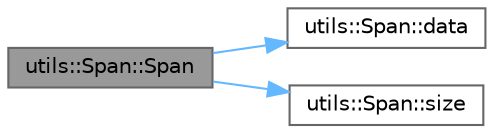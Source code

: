 digraph "utils::Span::Span"
{
 // LATEX_PDF_SIZE
  bgcolor="transparent";
  edge [fontname=Helvetica,fontsize=10,labelfontname=Helvetica,labelfontsize=10];
  node [fontname=Helvetica,fontsize=10,shape=box,height=0.2,width=0.4];
  rankdir="LR";
  Node1 [id="Node000001",label="utils::Span::Span",height=0.2,width=0.4,color="gray40", fillcolor="grey60", style="filled", fontcolor="black",tooltip="Constructs a span from a raw pointer and size."];
  Node1 -> Node2 [id="edge1_Node000001_Node000002",color="steelblue1",style="solid",tooltip=" "];
  Node2 [id="Node000002",label="utils::Span::data",height=0.2,width=0.4,color="grey40", fillcolor="white", style="filled",URL="$classutils_1_1_span.html#ac97b849834b4afaf49b111dcb9caa11e",tooltip="Returns a pointer to the first element."];
  Node1 -> Node3 [id="edge2_Node000001_Node000003",color="steelblue1",style="solid",tooltip=" "];
  Node3 [id="Node000003",label="utils::Span::size",height=0.2,width=0.4,color="grey40", fillcolor="white", style="filled",URL="$classutils_1_1_span.html#ad7faa040e9f2946faddf995e3c467237",tooltip="Returns the number of elements in the span."];
}
